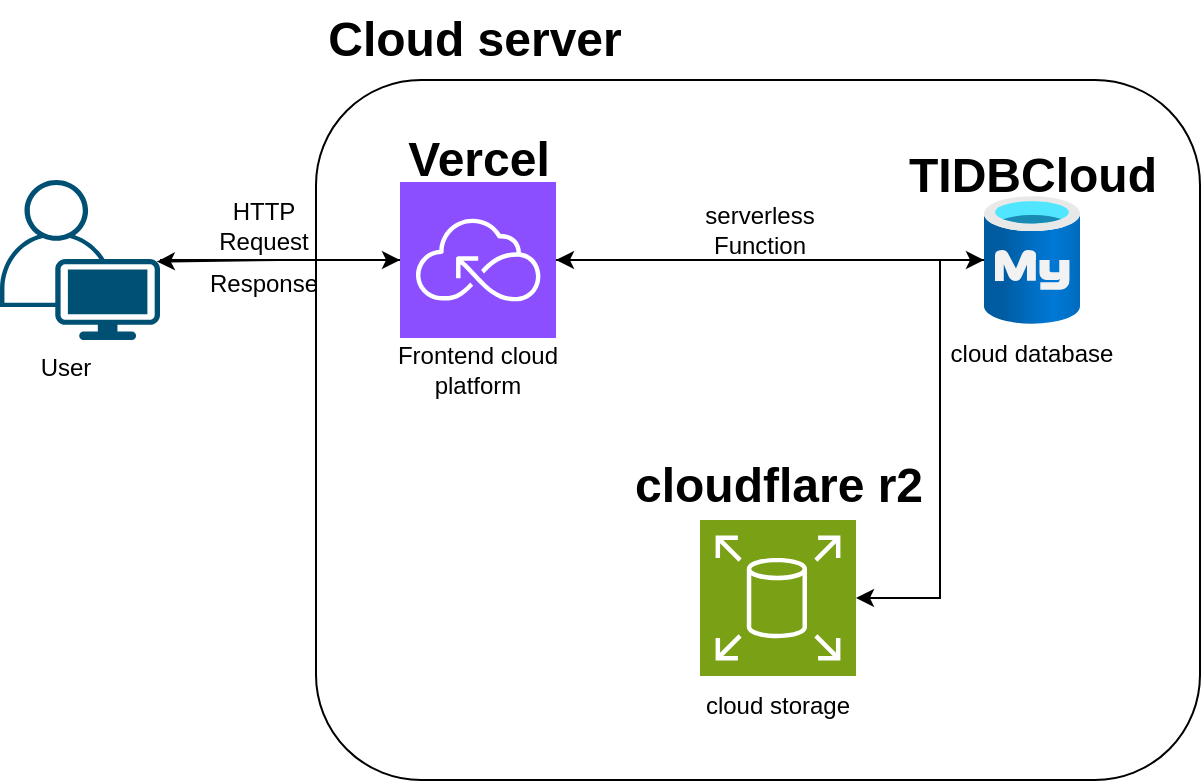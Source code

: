 <mxfile version="25.0.3">
  <diagram name="페이지-1" id="xTZ9YWZE4dSx2r3y-h--">
    <mxGraphModel dx="1050" dy="522" grid="1" gridSize="10" guides="1" tooltips="1" connect="1" arrows="1" fold="1" page="1" pageScale="1" pageWidth="827" pageHeight="1169" math="0" shadow="0">
      <root>
        <mxCell id="0" />
        <mxCell id="1" parent="0" />
        <mxCell id="T9QNFWMW0mG8JjxY7FEe-6" value="" style="rounded=1;whiteSpace=wrap;html=1;fillColor=none;" vertex="1" parent="1">
          <mxGeometry x="228" y="470" width="442" height="350" as="geometry" />
        </mxCell>
        <mxCell id="T9QNFWMW0mG8JjxY7FEe-1" value="" style="sketch=0;points=[[0,0,0],[0.25,0,0],[0.5,0,0],[0.75,0,0],[1,0,0],[0,1,0],[0.25,1,0],[0.5,1,0],[0.75,1,0],[1,1,0],[0,0.25,0],[0,0.5,0],[0,0.75,0],[1,0.25,0],[1,0.5,0],[1,0.75,0]];outlineConnect=0;fontColor=#232F3E;fillColor=#7AA116;strokeColor=#ffffff;dashed=0;verticalLabelPosition=bottom;verticalAlign=top;align=center;html=1;fontSize=12;fontStyle=0;aspect=fixed;shape=mxgraph.aws4.resourceIcon;resIcon=mxgraph.aws4.elastic_block_store;" vertex="1" parent="1">
          <mxGeometry x="420" y="690" width="78" height="78" as="geometry" />
        </mxCell>
        <mxCell id="T9QNFWMW0mG8JjxY7FEe-15" style="edgeStyle=orthogonalEdgeStyle;rounded=0;orthogonalLoop=1;jettySize=auto;html=1;" edge="1" parent="1" source="T9QNFWMW0mG8JjxY7FEe-2" target="T9QNFWMW0mG8JjxY7FEe-3">
          <mxGeometry relative="1" as="geometry" />
        </mxCell>
        <mxCell id="T9QNFWMW0mG8JjxY7FEe-2" value="" style="sketch=0;points=[[0,0,0],[0.25,0,0],[0.5,0,0],[0.75,0,0],[1,0,0],[0,1,0],[0.25,1,0],[0.5,1,0],[0.75,1,0],[1,1,0],[0,0.25,0],[0,0.5,0],[0,0.75,0],[1,0.25,0],[1,0.5,0],[1,0.75,0]];outlineConnect=0;fontColor=#232F3E;fillColor=#8C4FFF;strokeColor=#ffffff;dashed=0;verticalLabelPosition=bottom;verticalAlign=top;align=center;html=1;fontSize=12;fontStyle=0;aspect=fixed;shape=mxgraph.aws4.resourceIcon;resIcon=mxgraph.aws4.serverless;" vertex="1" parent="1">
          <mxGeometry x="270" y="521" width="78" height="78" as="geometry" />
        </mxCell>
        <mxCell id="T9QNFWMW0mG8JjxY7FEe-3" value="" style="image;aspect=fixed;html=1;points=[];align=center;fontSize=12;image=img/lib/azure2/databases/Azure_Database_MySQL_Server.svg;" vertex="1" parent="1">
          <mxGeometry x="562" y="528" width="48" height="64" as="geometry" />
        </mxCell>
        <mxCell id="T9QNFWMW0mG8JjxY7FEe-8" style="edgeStyle=orthogonalEdgeStyle;rounded=0;orthogonalLoop=1;jettySize=auto;html=1;" edge="1" parent="1" source="T9QNFWMW0mG8JjxY7FEe-5" target="T9QNFWMW0mG8JjxY7FEe-2">
          <mxGeometry relative="1" as="geometry" />
        </mxCell>
        <mxCell id="T9QNFWMW0mG8JjxY7FEe-5" value="" style="points=[[0.35,0,0],[0.98,0.51,0],[1,0.71,0],[0.67,1,0],[0,0.795,0],[0,0.65,0]];verticalLabelPosition=bottom;sketch=0;html=1;verticalAlign=top;aspect=fixed;align=center;pointerEvents=1;shape=mxgraph.cisco19.user;fillColor=#005073;strokeColor=none;" vertex="1" parent="1">
          <mxGeometry x="70" y="520" width="80" height="80" as="geometry" />
        </mxCell>
        <mxCell id="T9QNFWMW0mG8JjxY7FEe-9" value="Vercel" style="text;strokeColor=none;fillColor=none;html=1;fontSize=24;fontStyle=1;verticalAlign=middle;align=center;" vertex="1" parent="1">
          <mxGeometry x="259" y="490" width="100" height="40" as="geometry" />
        </mxCell>
        <mxCell id="T9QNFWMW0mG8JjxY7FEe-10" value="cloudflare r2" style="text;strokeColor=none;fillColor=none;html=1;fontSize=24;fontStyle=1;verticalAlign=middle;align=center;" vertex="1" parent="1">
          <mxGeometry x="409" y="653" width="100" height="40" as="geometry" />
        </mxCell>
        <mxCell id="T9QNFWMW0mG8JjxY7FEe-12" value="TIDBCloud" style="text;strokeColor=none;fillColor=none;html=1;fontSize=24;fontStyle=1;verticalAlign=middle;align=center;" vertex="1" parent="1">
          <mxGeometry x="536" y="498" width="100" height="40" as="geometry" />
        </mxCell>
        <mxCell id="T9QNFWMW0mG8JjxY7FEe-13" value="Frontend cloud platform" style="text;html=1;align=center;verticalAlign=middle;whiteSpace=wrap;rounded=0;" vertex="1" parent="1">
          <mxGeometry x="259" y="600" width="100" height="30" as="geometry" />
        </mxCell>
        <mxCell id="T9QNFWMW0mG8JjxY7FEe-14" value="cloud database" style="text;html=1;align=center;verticalAlign=middle;whiteSpace=wrap;rounded=0;" vertex="1" parent="1">
          <mxGeometry x="536" y="592" width="100" height="30" as="geometry" />
        </mxCell>
        <mxCell id="T9QNFWMW0mG8JjxY7FEe-16" style="edgeStyle=orthogonalEdgeStyle;rounded=0;orthogonalLoop=1;jettySize=auto;html=1;entryX=1;entryY=0.5;entryDx=0;entryDy=0;entryPerimeter=0;" edge="1" parent="1" source="T9QNFWMW0mG8JjxY7FEe-3" target="T9QNFWMW0mG8JjxY7FEe-1">
          <mxGeometry relative="1" as="geometry">
            <Array as="points">
              <mxPoint x="540" y="560" />
              <mxPoint x="540" y="729" />
            </Array>
          </mxGeometry>
        </mxCell>
        <mxCell id="T9QNFWMW0mG8JjxY7FEe-17" value="cloud storage" style="text;html=1;align=center;verticalAlign=middle;whiteSpace=wrap;rounded=0;" vertex="1" parent="1">
          <mxGeometry x="409" y="768" width="100" height="30" as="geometry" />
        </mxCell>
        <mxCell id="T9QNFWMW0mG8JjxY7FEe-18" style="edgeStyle=orthogonalEdgeStyle;rounded=0;orthogonalLoop=1;jettySize=auto;html=1;entryX=1;entryY=0.5;entryDx=0;entryDy=0;entryPerimeter=0;" edge="1" parent="1" source="T9QNFWMW0mG8JjxY7FEe-3" target="T9QNFWMW0mG8JjxY7FEe-2">
          <mxGeometry relative="1" as="geometry" />
        </mxCell>
        <mxCell id="T9QNFWMW0mG8JjxY7FEe-20" style="edgeStyle=orthogonalEdgeStyle;rounded=0;orthogonalLoop=1;jettySize=auto;html=1;entryX=0.98;entryY=0.51;entryDx=0;entryDy=0;entryPerimeter=0;" edge="1" parent="1" source="T9QNFWMW0mG8JjxY7FEe-2" target="T9QNFWMW0mG8JjxY7FEe-5">
          <mxGeometry relative="1" as="geometry" />
        </mxCell>
        <mxCell id="T9QNFWMW0mG8JjxY7FEe-21" value="serverless Function" style="text;html=1;align=center;verticalAlign=middle;whiteSpace=wrap;rounded=0;" vertex="1" parent="1">
          <mxGeometry x="420" y="530" width="60" height="30" as="geometry" />
        </mxCell>
        <mxCell id="T9QNFWMW0mG8JjxY7FEe-22" value="Cloud server" style="text;strokeColor=none;fillColor=none;html=1;fontSize=24;fontStyle=1;verticalAlign=middle;align=center;" vertex="1" parent="1">
          <mxGeometry x="257" y="430" width="100" height="40" as="geometry" />
        </mxCell>
        <mxCell id="T9QNFWMW0mG8JjxY7FEe-24" value="User" style="text;html=1;align=center;verticalAlign=middle;whiteSpace=wrap;rounded=0;" vertex="1" parent="1">
          <mxGeometry x="73" y="599" width="60" height="30" as="geometry" />
        </mxCell>
        <mxCell id="T9QNFWMW0mG8JjxY7FEe-25" value="HTTP Request" style="text;html=1;align=center;verticalAlign=middle;whiteSpace=wrap;rounded=0;" vertex="1" parent="1">
          <mxGeometry x="172" y="528" width="60" height="30" as="geometry" />
        </mxCell>
        <mxCell id="T9QNFWMW0mG8JjxY7FEe-26" value="R&lt;span style=&quot;background-color: initial;&quot;&gt;esponse&lt;/span&gt;" style="text;html=1;align=center;verticalAlign=middle;whiteSpace=wrap;rounded=0;" vertex="1" parent="1">
          <mxGeometry x="172" y="557" width="60" height="30" as="geometry" />
        </mxCell>
      </root>
    </mxGraphModel>
  </diagram>
</mxfile>
